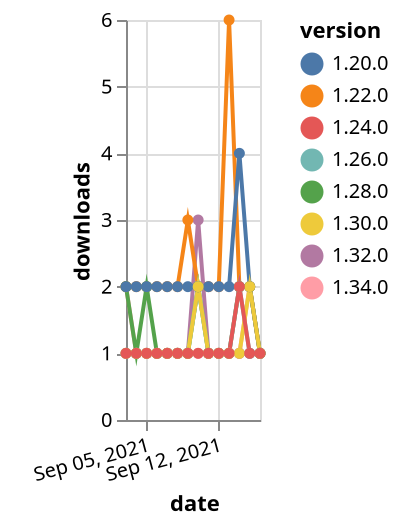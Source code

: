 {"$schema": "https://vega.github.io/schema/vega-lite/v5.json", "description": "A simple bar chart with embedded data.", "data": {"values": [{"date": "2021-09-03", "total": 115, "delta": 2, "version": "1.34.0"}, {"date": "2021-09-04", "total": 116, "delta": 1, "version": "1.34.0"}, {"date": "2021-09-05", "total": 117, "delta": 1, "version": "1.34.0"}, {"date": "2021-09-06", "total": 118, "delta": 1, "version": "1.34.0"}, {"date": "2021-09-07", "total": 119, "delta": 1, "version": "1.34.0"}, {"date": "2021-09-08", "total": 120, "delta": 1, "version": "1.34.0"}, {"date": "2021-09-09", "total": 121, "delta": 1, "version": "1.34.0"}, {"date": "2021-09-10", "total": 122, "delta": 1, "version": "1.34.0"}, {"date": "2021-09-11", "total": 123, "delta": 1, "version": "1.34.0"}, {"date": "2021-09-12", "total": 124, "delta": 1, "version": "1.34.0"}, {"date": "2021-09-13", "total": 125, "delta": 1, "version": "1.34.0"}, {"date": "2021-09-14", "total": 126, "delta": 1, "version": "1.34.0"}, {"date": "2021-09-15", "total": 128, "delta": 2, "version": "1.34.0"}, {"date": "2021-09-16", "total": 129, "delta": 1, "version": "1.34.0"}, {"date": "2021-09-03", "total": 167, "delta": 1, "version": "1.32.0"}, {"date": "2021-09-04", "total": 168, "delta": 1, "version": "1.32.0"}, {"date": "2021-09-05", "total": 169, "delta": 1, "version": "1.32.0"}, {"date": "2021-09-06", "total": 170, "delta": 1, "version": "1.32.0"}, {"date": "2021-09-07", "total": 171, "delta": 1, "version": "1.32.0"}, {"date": "2021-09-08", "total": 172, "delta": 1, "version": "1.32.0"}, {"date": "2021-09-09", "total": 173, "delta": 1, "version": "1.32.0"}, {"date": "2021-09-10", "total": 176, "delta": 3, "version": "1.32.0"}, {"date": "2021-09-11", "total": 177, "delta": 1, "version": "1.32.0"}, {"date": "2021-09-12", "total": 178, "delta": 1, "version": "1.32.0"}, {"date": "2021-09-13", "total": 179, "delta": 1, "version": "1.32.0"}, {"date": "2021-09-14", "total": 180, "delta": 1, "version": "1.32.0"}, {"date": "2021-09-15", "total": 181, "delta": 1, "version": "1.32.0"}, {"date": "2021-09-16", "total": 182, "delta": 1, "version": "1.32.0"}, {"date": "2021-09-03", "total": 2497, "delta": 2, "version": "1.22.0"}, {"date": "2021-09-04", "total": 2499, "delta": 2, "version": "1.22.0"}, {"date": "2021-09-05", "total": 2501, "delta": 2, "version": "1.22.0"}, {"date": "2021-09-06", "total": 2503, "delta": 2, "version": "1.22.0"}, {"date": "2021-09-07", "total": 2505, "delta": 2, "version": "1.22.0"}, {"date": "2021-09-08", "total": 2507, "delta": 2, "version": "1.22.0"}, {"date": "2021-09-09", "total": 2510, "delta": 3, "version": "1.22.0"}, {"date": "2021-09-10", "total": 2512, "delta": 2, "version": "1.22.0"}, {"date": "2021-09-11", "total": 2514, "delta": 2, "version": "1.22.0"}, {"date": "2021-09-12", "total": 2516, "delta": 2, "version": "1.22.0"}, {"date": "2021-09-13", "total": 2522, "delta": 6, "version": "1.22.0"}, {"date": "2021-09-14", "total": 2524, "delta": 2, "version": "1.22.0"}, {"date": "2021-09-15", "total": 2526, "delta": 2, "version": "1.22.0"}, {"date": "2021-09-16", "total": 2527, "delta": 1, "version": "1.22.0"}, {"date": "2021-09-03", "total": 190, "delta": 2, "version": "1.28.0"}, {"date": "2021-09-04", "total": 191, "delta": 1, "version": "1.28.0"}, {"date": "2021-09-05", "total": 193, "delta": 2, "version": "1.28.0"}, {"date": "2021-09-06", "total": 194, "delta": 1, "version": "1.28.0"}, {"date": "2021-09-07", "total": 195, "delta": 1, "version": "1.28.0"}, {"date": "2021-09-08", "total": 196, "delta": 1, "version": "1.28.0"}, {"date": "2021-09-09", "total": 197, "delta": 1, "version": "1.28.0"}, {"date": "2021-09-10", "total": 199, "delta": 2, "version": "1.28.0"}, {"date": "2021-09-11", "total": 200, "delta": 1, "version": "1.28.0"}, {"date": "2021-09-12", "total": 201, "delta": 1, "version": "1.28.0"}, {"date": "2021-09-13", "total": 202, "delta": 1, "version": "1.28.0"}, {"date": "2021-09-14", "total": 204, "delta": 2, "version": "1.28.0"}, {"date": "2021-09-15", "total": 206, "delta": 2, "version": "1.28.0"}, {"date": "2021-09-16", "total": 207, "delta": 1, "version": "1.28.0"}, {"date": "2021-09-03", "total": 196, "delta": 1, "version": "1.26.0"}, {"date": "2021-09-04", "total": 197, "delta": 1, "version": "1.26.0"}, {"date": "2021-09-05", "total": 198, "delta": 1, "version": "1.26.0"}, {"date": "2021-09-06", "total": 199, "delta": 1, "version": "1.26.0"}, {"date": "2021-09-07", "total": 200, "delta": 1, "version": "1.26.0"}, {"date": "2021-09-08", "total": 201, "delta": 1, "version": "1.26.0"}, {"date": "2021-09-09", "total": 202, "delta": 1, "version": "1.26.0"}, {"date": "2021-09-10", "total": 204, "delta": 2, "version": "1.26.0"}, {"date": "2021-09-11", "total": 205, "delta": 1, "version": "1.26.0"}, {"date": "2021-09-12", "total": 206, "delta": 1, "version": "1.26.0"}, {"date": "2021-09-13", "total": 207, "delta": 1, "version": "1.26.0"}, {"date": "2021-09-14", "total": 209, "delta": 2, "version": "1.26.0"}, {"date": "2021-09-15", "total": 210, "delta": 1, "version": "1.26.0"}, {"date": "2021-09-16", "total": 211, "delta": 1, "version": "1.26.0"}, {"date": "2021-09-03", "total": 2349, "delta": 2, "version": "1.20.0"}, {"date": "2021-09-04", "total": 2351, "delta": 2, "version": "1.20.0"}, {"date": "2021-09-05", "total": 2353, "delta": 2, "version": "1.20.0"}, {"date": "2021-09-06", "total": 2355, "delta": 2, "version": "1.20.0"}, {"date": "2021-09-07", "total": 2357, "delta": 2, "version": "1.20.0"}, {"date": "2021-09-08", "total": 2359, "delta": 2, "version": "1.20.0"}, {"date": "2021-09-09", "total": 2361, "delta": 2, "version": "1.20.0"}, {"date": "2021-09-10", "total": 2363, "delta": 2, "version": "1.20.0"}, {"date": "2021-09-11", "total": 2365, "delta": 2, "version": "1.20.0"}, {"date": "2021-09-12", "total": 2367, "delta": 2, "version": "1.20.0"}, {"date": "2021-09-13", "total": 2369, "delta": 2, "version": "1.20.0"}, {"date": "2021-09-14", "total": 2373, "delta": 4, "version": "1.20.0"}, {"date": "2021-09-15", "total": 2375, "delta": 2, "version": "1.20.0"}, {"date": "2021-09-16", "total": 2376, "delta": 1, "version": "1.20.0"}, {"date": "2021-09-03", "total": 152, "delta": 1, "version": "1.30.0"}, {"date": "2021-09-04", "total": 153, "delta": 1, "version": "1.30.0"}, {"date": "2021-09-05", "total": 154, "delta": 1, "version": "1.30.0"}, {"date": "2021-09-06", "total": 155, "delta": 1, "version": "1.30.0"}, {"date": "2021-09-07", "total": 156, "delta": 1, "version": "1.30.0"}, {"date": "2021-09-08", "total": 157, "delta": 1, "version": "1.30.0"}, {"date": "2021-09-09", "total": 158, "delta": 1, "version": "1.30.0"}, {"date": "2021-09-10", "total": 160, "delta": 2, "version": "1.30.0"}, {"date": "2021-09-11", "total": 161, "delta": 1, "version": "1.30.0"}, {"date": "2021-09-12", "total": 162, "delta": 1, "version": "1.30.0"}, {"date": "2021-09-13", "total": 163, "delta": 1, "version": "1.30.0"}, {"date": "2021-09-14", "total": 164, "delta": 1, "version": "1.30.0"}, {"date": "2021-09-15", "total": 166, "delta": 2, "version": "1.30.0"}, {"date": "2021-09-16", "total": 167, "delta": 1, "version": "1.30.0"}, {"date": "2021-09-03", "total": 241, "delta": 1, "version": "1.24.0"}, {"date": "2021-09-04", "total": 242, "delta": 1, "version": "1.24.0"}, {"date": "2021-09-05", "total": 243, "delta": 1, "version": "1.24.0"}, {"date": "2021-09-06", "total": 244, "delta": 1, "version": "1.24.0"}, {"date": "2021-09-07", "total": 245, "delta": 1, "version": "1.24.0"}, {"date": "2021-09-08", "total": 246, "delta": 1, "version": "1.24.0"}, {"date": "2021-09-09", "total": 247, "delta": 1, "version": "1.24.0"}, {"date": "2021-09-10", "total": 248, "delta": 1, "version": "1.24.0"}, {"date": "2021-09-11", "total": 249, "delta": 1, "version": "1.24.0"}, {"date": "2021-09-12", "total": 250, "delta": 1, "version": "1.24.0"}, {"date": "2021-09-13", "total": 251, "delta": 1, "version": "1.24.0"}, {"date": "2021-09-14", "total": 253, "delta": 2, "version": "1.24.0"}, {"date": "2021-09-15", "total": 254, "delta": 1, "version": "1.24.0"}, {"date": "2021-09-16", "total": 255, "delta": 1, "version": "1.24.0"}]}, "width": "container", "mark": {"type": "line", "point": {"filled": true}}, "encoding": {"x": {"field": "date", "type": "temporal", "timeUnit": "yearmonthdate", "title": "date", "axis": {"labelAngle": -15}}, "y": {"field": "delta", "type": "quantitative", "title": "downloads"}, "color": {"field": "version", "type": "nominal"}, "tooltip": {"field": "delta"}}}